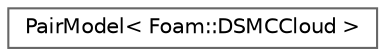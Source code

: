digraph "Graphical Class Hierarchy"
{
 // LATEX_PDF_SIZE
  bgcolor="transparent";
  edge [fontname=Helvetica,fontsize=10,labelfontname=Helvetica,labelfontsize=10];
  node [fontname=Helvetica,fontsize=10,shape=box,height=0.2,width=0.4];
  rankdir="LR";
  Node0 [id="Node000000",label="PairModel\< Foam::DSMCCloud \>",height=0.2,width=0.4,color="grey40", fillcolor="white", style="filled",URL="$classFoam_1_1PairModel.html",tooltip=" "];
}
